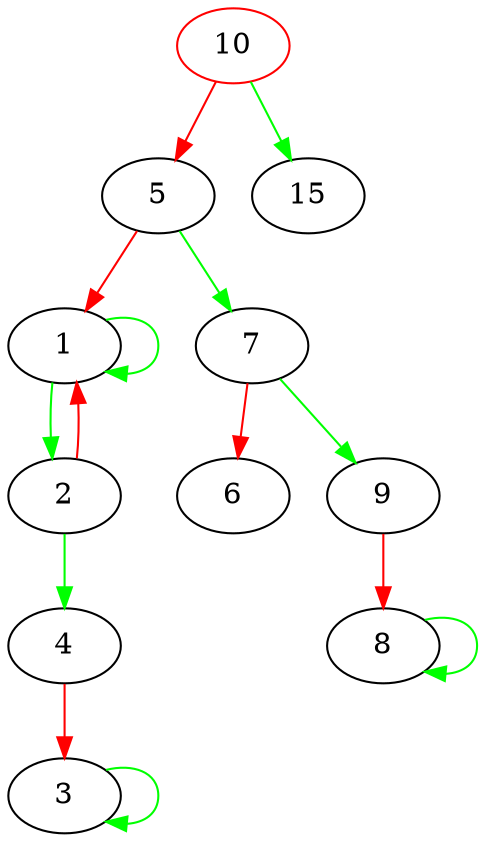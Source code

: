 digraph G{
10[color=red];
10->5[color=red];
5->1[color=red];
1->2[color=green];
2->1[color=red];
1->1[color=green];
2->4[color=green];
4->3[color=red];
3->3[color=green];
5->7[color=green];
7->6[color=red];
7->9[color=green];
9->8[color=red];
8->8[color=green];
10->15[color=green];
}
